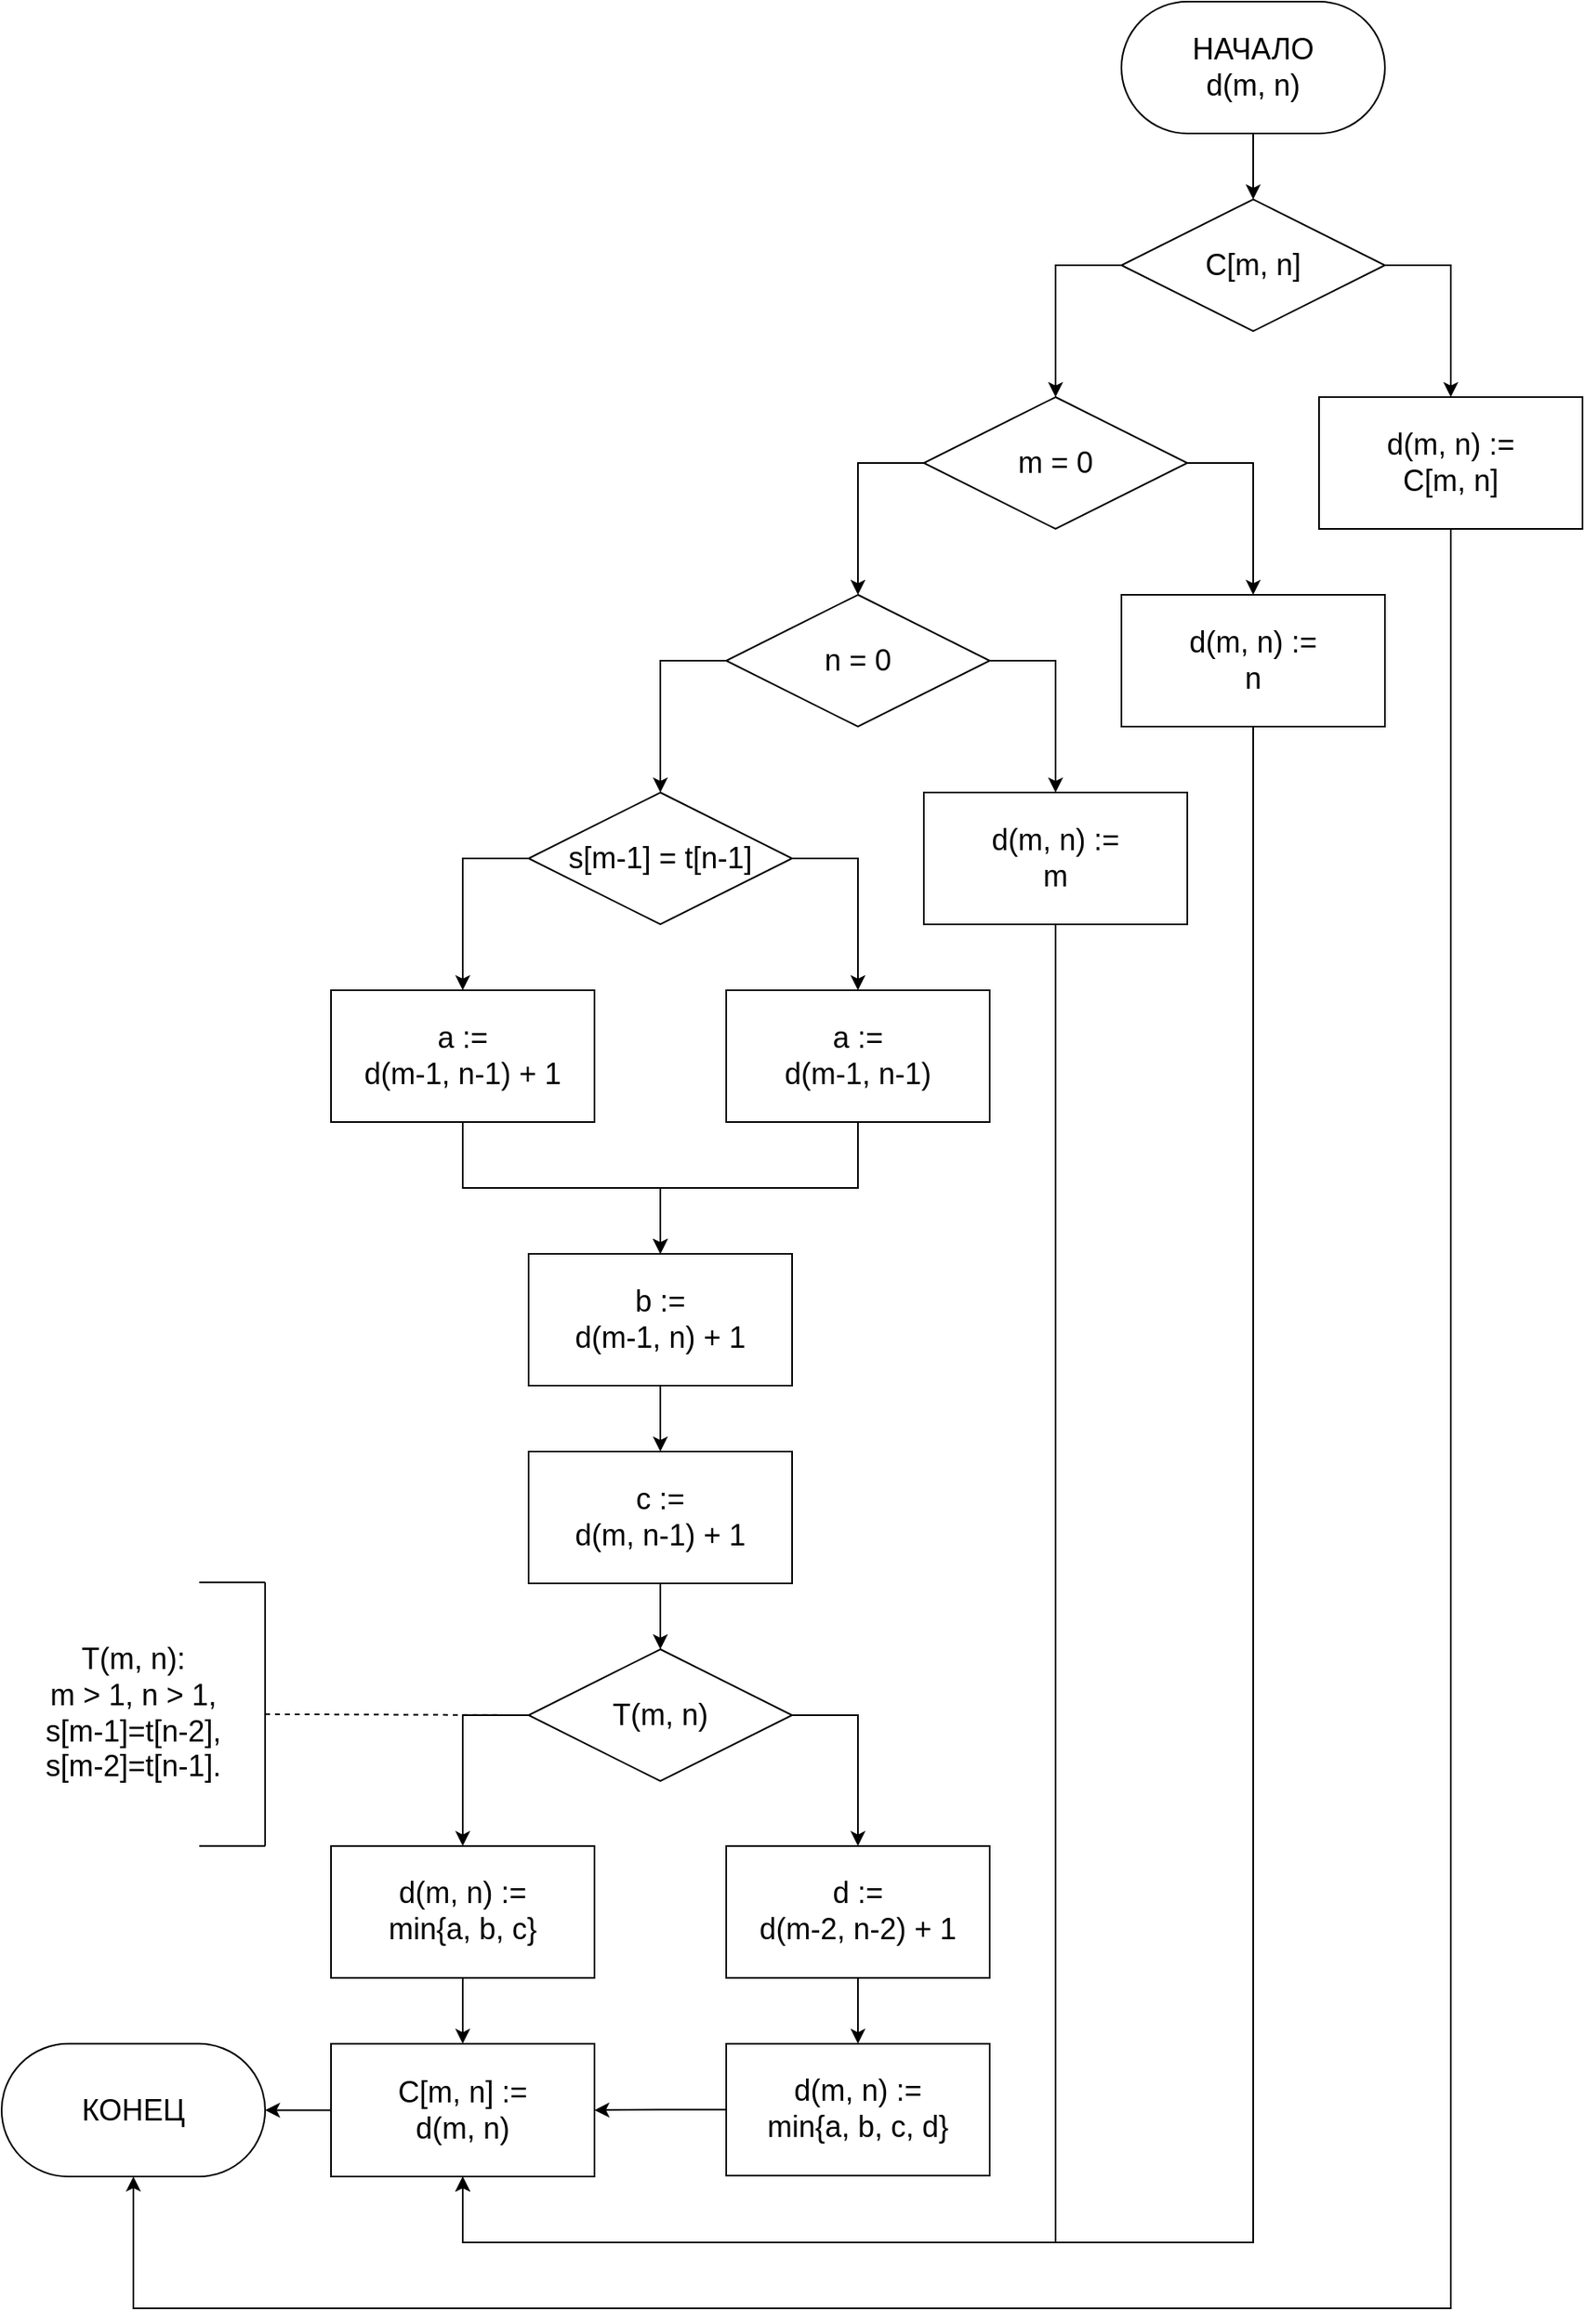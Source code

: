 <mxfile>
    <diagram id="Ifpsmnqbu2o1SuFbgTzM" name="Страница 1">
        <mxGraphModel dx="3365" dy="1878" grid="1" gridSize="10" guides="1" tooltips="1" connect="1" arrows="1" fold="1" page="1" pageScale="1" pageWidth="1200" pageHeight="1920" math="0" shadow="0">
            <root>
                <mxCell id="0"/>
                <mxCell id="1" parent="0"/>
                <mxCell id="106" style="edgeStyle=orthogonalEdgeStyle;rounded=0;html=1;exitX=0.5;exitY=1;exitDx=0;exitDy=0;entryX=0.5;entryY=0;entryDx=0;entryDy=0;fontSize=18;" edge="1" parent="1" source="2" target="103">
                    <mxGeometry relative="1" as="geometry"/>
                </mxCell>
                <mxCell id="2" value="НАЧАЛО&lt;br style=&quot;font-size: 18px;&quot;&gt;d(m, n)" style="rounded=1;whiteSpace=wrap;html=1;arcSize=50;fontSize=18;" parent="1" vertex="1">
                    <mxGeometry x="800" y="260" width="160" height="80" as="geometry"/>
                </mxCell>
                <mxCell id="67" style="edgeStyle=orthogonalEdgeStyle;rounded=0;html=1;exitX=1;exitY=0.5;exitDx=0;exitDy=0;entryX=0.5;entryY=0;entryDx=0;entryDy=0;fontSize=18;" parent="1" source="65" target="66" edge="1">
                    <mxGeometry relative="1" as="geometry"/>
                </mxCell>
                <mxCell id="71" style="edgeStyle=orthogonalEdgeStyle;rounded=0;html=1;exitX=0;exitY=0.5;exitDx=0;exitDy=0;entryX=0.5;entryY=0;entryDx=0;entryDy=0;fontSize=18;" parent="1" source="65" target="69" edge="1">
                    <mxGeometry relative="1" as="geometry"/>
                </mxCell>
                <mxCell id="65" value="m = 0" style="rhombus;whiteSpace=wrap;html=1;fontSize=18;" parent="1" vertex="1">
                    <mxGeometry x="680" y="500" width="160" height="80" as="geometry"/>
                </mxCell>
                <mxCell id="102" style="edgeStyle=orthogonalEdgeStyle;rounded=0;html=1;exitX=0.5;exitY=1;exitDx=0;exitDy=0;entryX=0.5;entryY=1;entryDx=0;entryDy=0;fontSize=18;" parent="1" source="66" edge="1">
                    <mxGeometry relative="1" as="geometry">
                        <Array as="points">
                            <mxPoint x="880" y="1620"/>
                            <mxPoint x="400" y="1620"/>
                        </Array>
                        <mxPoint x="400" y="1580" as="targetPoint"/>
                    </mxGeometry>
                </mxCell>
                <mxCell id="66" value="d(m, n) :=&lt;br style=&quot;font-size: 18px;&quot;&gt;n" style="rounded=0;whiteSpace=wrap;html=1;fontSize=18;" parent="1" vertex="1">
                    <mxGeometry x="800" y="620" width="160" height="80" as="geometry"/>
                </mxCell>
                <mxCell id="68" style="edgeStyle=orthogonalEdgeStyle;rounded=0;html=1;exitX=1;exitY=0.5;exitDx=0;exitDy=0;entryX=0.5;entryY=0;entryDx=0;entryDy=0;fontSize=18;" parent="1" source="69" target="70" edge="1">
                    <mxGeometry relative="1" as="geometry"/>
                </mxCell>
                <mxCell id="74" style="edgeStyle=orthogonalEdgeStyle;rounded=0;html=1;exitX=0;exitY=0.5;exitDx=0;exitDy=0;entryX=0.5;entryY=0;entryDx=0;entryDy=0;fontSize=18;" parent="1" source="69" target="72" edge="1">
                    <mxGeometry relative="1" as="geometry"/>
                </mxCell>
                <mxCell id="69" value="n = 0" style="rhombus;whiteSpace=wrap;html=1;fontSize=18;" parent="1" vertex="1">
                    <mxGeometry x="560" y="620" width="160" height="80" as="geometry"/>
                </mxCell>
                <mxCell id="101" style="edgeStyle=orthogonalEdgeStyle;rounded=0;html=1;exitX=0.5;exitY=1;exitDx=0;exitDy=0;entryX=0.5;entryY=1;entryDx=0;entryDy=0;fontSize=18;" parent="1" source="70" target="107" edge="1">
                    <mxGeometry relative="1" as="geometry">
                        <Array as="points">
                            <mxPoint x="760" y="1620"/>
                            <mxPoint x="400" y="1620"/>
                        </Array>
                        <mxPoint x="400" y="1580" as="targetPoint"/>
                    </mxGeometry>
                </mxCell>
                <mxCell id="70" value="d(m, n) :=&lt;br style=&quot;font-size: 18px;&quot;&gt;m" style="rounded=0;whiteSpace=wrap;html=1;fontSize=18;" parent="1" vertex="1">
                    <mxGeometry x="680" y="740" width="160" height="80" as="geometry"/>
                </mxCell>
                <mxCell id="76" style="edgeStyle=orthogonalEdgeStyle;rounded=0;html=1;exitX=1;exitY=0.5;exitDx=0;exitDy=0;entryX=0.5;entryY=0;entryDx=0;entryDy=0;fontSize=18;" parent="1" source="72" target="75" edge="1">
                    <mxGeometry relative="1" as="geometry"/>
                </mxCell>
                <mxCell id="78" style="edgeStyle=orthogonalEdgeStyle;rounded=0;html=1;exitX=0;exitY=0.5;exitDx=0;exitDy=0;entryX=0.5;entryY=0;entryDx=0;entryDy=0;fontSize=18;" parent="1" source="72" target="77" edge="1">
                    <mxGeometry relative="1" as="geometry"/>
                </mxCell>
                <mxCell id="72" value="s[m-1] = t[n-1]" style="rhombus;whiteSpace=wrap;html=1;fontSize=18;" parent="1" vertex="1">
                    <mxGeometry x="440" y="740" width="160" height="80" as="geometry"/>
                </mxCell>
                <mxCell id="80" style="edgeStyle=orthogonalEdgeStyle;rounded=0;html=1;exitX=0.5;exitY=1;exitDx=0;exitDy=0;entryX=0.5;entryY=0;entryDx=0;entryDy=0;fontSize=18;" parent="1" source="75" target="79" edge="1">
                    <mxGeometry relative="1" as="geometry"/>
                </mxCell>
                <mxCell id="75" value="a :=&lt;br style=&quot;font-size: 18px;&quot;&gt;d(m-1, n-1)" style="rounded=0;whiteSpace=wrap;html=1;fontSize=18;" parent="1" vertex="1">
                    <mxGeometry x="560" y="860" width="160" height="80" as="geometry"/>
                </mxCell>
                <mxCell id="81" style="edgeStyle=orthogonalEdgeStyle;rounded=0;html=1;exitX=0.5;exitY=1;exitDx=0;exitDy=0;entryX=0.5;entryY=0;entryDx=0;entryDy=0;fontSize=18;" parent="1" source="77" target="79" edge="1">
                    <mxGeometry relative="1" as="geometry"/>
                </mxCell>
                <mxCell id="77" value="a :=&lt;br style=&quot;font-size: 18px;&quot;&gt;d(m-1, n-1) + 1" style="rounded=0;whiteSpace=wrap;html=1;fontSize=18;" parent="1" vertex="1">
                    <mxGeometry x="320" y="860" width="160" height="80" as="geometry"/>
                </mxCell>
                <mxCell id="83" style="edgeStyle=orthogonalEdgeStyle;rounded=0;html=1;exitX=0.5;exitY=1;exitDx=0;exitDy=0;entryX=0.5;entryY=0;entryDx=0;entryDy=0;fontSize=18;" parent="1" source="79" target="82" edge="1">
                    <mxGeometry relative="1" as="geometry"/>
                </mxCell>
                <mxCell id="79" value="b :=&lt;br style=&quot;font-size: 18px;&quot;&gt;d(m-1, n) + 1" style="rounded=0;whiteSpace=wrap;html=1;fontSize=18;" parent="1" vertex="1">
                    <mxGeometry x="440" y="1020" width="160" height="80" as="geometry"/>
                </mxCell>
                <mxCell id="85" style="edgeStyle=orthogonalEdgeStyle;rounded=0;html=1;exitX=0.5;exitY=1;exitDx=0;exitDy=0;entryX=0.5;entryY=0;entryDx=0;entryDy=0;fontSize=18;" parent="1" source="82" target="84" edge="1">
                    <mxGeometry relative="1" as="geometry"/>
                </mxCell>
                <mxCell id="82" value="c :=&lt;br style=&quot;font-size: 18px;&quot;&gt;d(m, n-1) + 1" style="rounded=0;whiteSpace=wrap;html=1;fontSize=18;" parent="1" vertex="1">
                    <mxGeometry x="440" y="1140" width="160" height="80" as="geometry"/>
                </mxCell>
                <mxCell id="95" style="edgeStyle=orthogonalEdgeStyle;rounded=0;html=1;exitX=0;exitY=0.5;exitDx=0;exitDy=0;entryX=0.5;entryY=0;entryDx=0;entryDy=0;fontSize=18;" parent="1" source="84" target="94" edge="1">
                    <mxGeometry relative="1" as="geometry"/>
                </mxCell>
                <mxCell id="96" style="edgeStyle=orthogonalEdgeStyle;rounded=0;html=1;exitX=1;exitY=0.5;exitDx=0;exitDy=0;entryX=0.5;entryY=0;entryDx=0;entryDy=0;fontSize=18;" parent="1" source="84" target="92" edge="1">
                    <mxGeometry relative="1" as="geometry"/>
                </mxCell>
                <mxCell id="84" value="T(m, n)" style="rhombus;whiteSpace=wrap;html=1;fontSize=18;" parent="1" vertex="1">
                    <mxGeometry x="440" y="1260" width="160" height="80" as="geometry"/>
                </mxCell>
                <mxCell id="86" value="" style="endArrow=none;dashed=1;html=1;rounded=0;fontSize=18;entryX=0;entryY=0.5;entryDx=0;entryDy=0;exitX=1;exitY=0.5;exitDx=0;exitDy=0;" parent="1" source="90" target="84" edge="1">
                    <mxGeometry width="50" height="50" relative="1" as="geometry">
                        <mxPoint x="280" y="1299.41" as="sourcePoint"/>
                        <mxPoint x="440" y="1299.41" as="targetPoint"/>
                    </mxGeometry>
                </mxCell>
                <mxCell id="87" value="" style="endArrow=none;html=1;rounded=0;fontSize=18;entryX=1;entryY=0;entryDx=0;entryDy=0;exitX=1;exitY=1;exitDx=0;exitDy=0;" parent="1" source="90" target="90" edge="1">
                    <mxGeometry width="50" height="50" relative="1" as="geometry">
                        <mxPoint x="280" y="1339.41" as="sourcePoint"/>
                        <mxPoint x="280" y="1259.41" as="targetPoint"/>
                    </mxGeometry>
                </mxCell>
                <mxCell id="88" value="" style="endArrow=none;html=1;rounded=0;fontSize=18;exitX=0.75;exitY=0;exitDx=0;exitDy=0;entryX=1;entryY=0;entryDx=0;entryDy=0;" parent="1" source="90" target="90" edge="1">
                    <mxGeometry width="50" height="50" relative="1" as="geometry">
                        <mxPoint x="240" y="1179.41" as="sourcePoint"/>
                        <mxPoint x="280" y="1179.41" as="targetPoint"/>
                    </mxGeometry>
                </mxCell>
                <mxCell id="89" value="" style="endArrow=none;html=1;rounded=0;fontSize=18;entryX=1;entryY=1;entryDx=0;entryDy=0;exitX=0.75;exitY=1;exitDx=0;exitDy=0;" parent="1" source="90" target="90" edge="1">
                    <mxGeometry width="50" height="50" relative="1" as="geometry">
                        <mxPoint x="240" y="1339.41" as="sourcePoint"/>
                        <mxPoint x="280" y="1339.41" as="targetPoint"/>
                    </mxGeometry>
                </mxCell>
                <mxCell id="90" value="T(m, n):&lt;br style=&quot;font-size: 18px;&quot;&gt;m &amp;gt; 1, n &amp;gt; 1,&lt;br style=&quot;font-size: 18px;&quot;&gt;s[m-1]=t[n-2],&lt;br style=&quot;font-size: 18px;&quot;&gt;s[m-2]=t[n-1]." style="text;html=1;strokeColor=none;fillColor=none;align=center;verticalAlign=middle;whiteSpace=wrap;rounded=0;fontSize=18;" parent="1" vertex="1">
                    <mxGeometry x="120" y="1219.41" width="160" height="160" as="geometry"/>
                </mxCell>
                <mxCell id="91" style="edgeStyle=orthogonalEdgeStyle;rounded=0;html=1;exitX=0.5;exitY=1;exitDx=0;exitDy=0;entryX=0.5;entryY=0;entryDx=0;entryDy=0;fontSize=18;" parent="1" source="92" target="93" edge="1">
                    <mxGeometry relative="1" as="geometry"/>
                </mxCell>
                <mxCell id="92" value="d :=&lt;br style=&quot;font-size: 18px;&quot;&gt;d(m-2, n-2) + 1" style="rounded=0;whiteSpace=wrap;html=1;fontSize=18;" parent="1" vertex="1">
                    <mxGeometry x="560" y="1379.41" width="160" height="80" as="geometry"/>
                </mxCell>
                <mxCell id="100" style="edgeStyle=orthogonalEdgeStyle;rounded=0;html=1;exitX=0;exitY=0.5;exitDx=0;exitDy=0;entryX=1;entryY=0.5;entryDx=0;entryDy=0;fontSize=18;" parent="1" source="93" target="107" edge="1">
                    <mxGeometry relative="1" as="geometry">
                        <mxPoint x="480" y="1539.705" as="targetPoint"/>
                    </mxGeometry>
                </mxCell>
                <mxCell id="93" value="d(m, n) :=&lt;br style=&quot;font-size: 18px;&quot;&gt;min{a, b, c, d}" style="rounded=0;whiteSpace=wrap;html=1;fontSize=18;" parent="1" vertex="1">
                    <mxGeometry x="560" y="1499.41" width="160" height="80" as="geometry"/>
                </mxCell>
                <mxCell id="98" style="edgeStyle=orthogonalEdgeStyle;rounded=0;html=1;exitX=0.5;exitY=1;exitDx=0;exitDy=0;entryX=0.5;entryY=0;entryDx=0;entryDy=0;fontSize=18;" parent="1" source="94" edge="1">
                    <mxGeometry relative="1" as="geometry">
                        <mxPoint x="400" y="1499.41" as="targetPoint"/>
                    </mxGeometry>
                </mxCell>
                <mxCell id="94" value="d(m, n) :=&lt;br style=&quot;font-size: 18px;&quot;&gt;min{a, b, c}" style="rounded=0;whiteSpace=wrap;html=1;fontSize=18;" parent="1" vertex="1">
                    <mxGeometry x="320" y="1379.41" width="160" height="80" as="geometry"/>
                </mxCell>
                <mxCell id="105" style="edgeStyle=orthogonalEdgeStyle;html=1;exitX=1;exitY=0.5;exitDx=0;exitDy=0;fontSize=18;rounded=0;entryX=0.5;entryY=0;entryDx=0;entryDy=0;" edge="1" parent="1" source="103" target="104">
                    <mxGeometry relative="1" as="geometry">
                        <mxPoint x="1020.0" y="430" as="targetPoint"/>
                    </mxGeometry>
                </mxCell>
                <mxCell id="110" style="edgeStyle=orthogonalEdgeStyle;rounded=0;html=1;exitX=0;exitY=0.5;exitDx=0;exitDy=0;entryX=0.5;entryY=0;entryDx=0;entryDy=0;fontSize=18;" edge="1" parent="1" source="103" target="65">
                    <mxGeometry relative="1" as="geometry"/>
                </mxCell>
                <mxCell id="103" value="C[m, n]" style="rhombus;whiteSpace=wrap;html=1;fontSize=18;" vertex="1" parent="1">
                    <mxGeometry x="800" y="380" width="160" height="80" as="geometry"/>
                </mxCell>
                <mxCell id="112" style="edgeStyle=orthogonalEdgeStyle;rounded=0;html=1;exitX=0.5;exitY=1;exitDx=0;exitDy=0;entryX=0.5;entryY=1;entryDx=0;entryDy=0;fontSize=18;" edge="1" parent="1" source="104" target="108">
                    <mxGeometry relative="1" as="geometry">
                        <Array as="points">
                            <mxPoint x="1000" y="1660"/>
                            <mxPoint x="200" y="1660"/>
                        </Array>
                    </mxGeometry>
                </mxCell>
                <mxCell id="104" value="d(m, n) :=&lt;br&gt;C[m, n]" style="rounded=0;whiteSpace=wrap;html=1;fontSize=18;" vertex="1" parent="1">
                    <mxGeometry x="920" y="500" width="160" height="80" as="geometry"/>
                </mxCell>
                <mxCell id="109" style="edgeStyle=orthogonalEdgeStyle;rounded=0;html=1;exitX=0;exitY=0.5;exitDx=0;exitDy=0;entryX=1;entryY=0.5;entryDx=0;entryDy=0;fontSize=18;" edge="1" parent="1" source="107" target="108">
                    <mxGeometry relative="1" as="geometry"/>
                </mxCell>
                <mxCell id="107" value="C[m, n] :=&lt;br&gt;d(m, n)" style="rounded=0;whiteSpace=wrap;html=1;fontSize=18;" vertex="1" parent="1">
                    <mxGeometry x="320" y="1499.41" width="160" height="80.59" as="geometry"/>
                </mxCell>
                <mxCell id="108" value="КОНЕЦ" style="rounded=1;whiteSpace=wrap;html=1;fontSize=18;arcSize=50;" vertex="1" parent="1">
                    <mxGeometry x="120" y="1499.41" width="160" height="80.59" as="geometry"/>
                </mxCell>
            </root>
        </mxGraphModel>
    </diagram>
</mxfile>